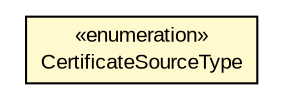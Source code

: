 #!/usr/local/bin/dot
#
# Class diagram 
# Generated by UMLGraph version R5_6-24-gf6e263 (http://www.umlgraph.org/)
#

digraph G {
	edge [fontname="arial",fontsize=10,labelfontname="arial",labelfontsize=10];
	node [fontname="arial",fontsize=10,shape=plaintext];
	nodesep=0.25;
	ranksep=0.5;
	// eu.europa.esig.dss.x509.CertificateSourceType
	c242750 [label=<<table title="eu.europa.esig.dss.x509.CertificateSourceType" border="0" cellborder="1" cellspacing="0" cellpadding="2" port="p" bgcolor="lemonChiffon" href="./CertificateSourceType.html">
		<tr><td><table border="0" cellspacing="0" cellpadding="1">
<tr><td align="center" balign="center"> &#171;enumeration&#187; </td></tr>
<tr><td align="center" balign="center"> CertificateSourceType </td></tr>
		</table></td></tr>
		</table>>, URL="./CertificateSourceType.html", fontname="arial", fontcolor="black", fontsize=10.0];
}


